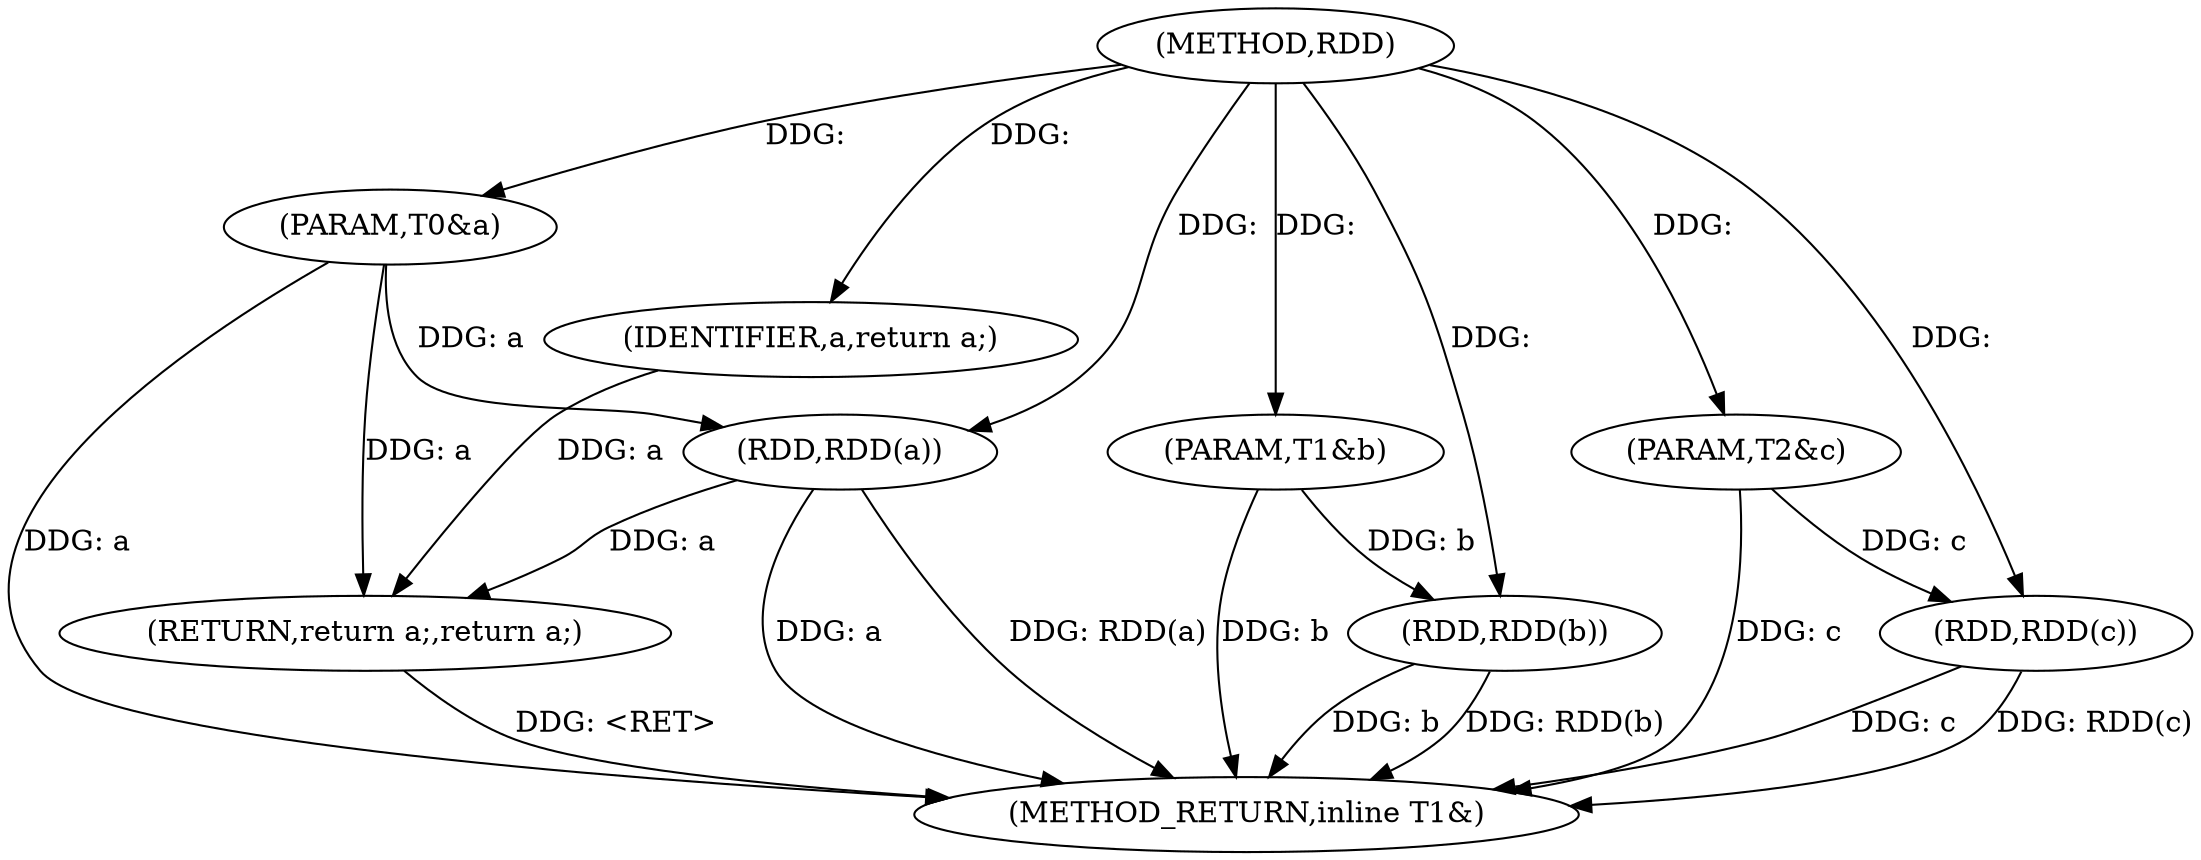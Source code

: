 digraph "RDD" {  
"1000823" [label = "(METHOD,RDD)" ]
"1000838" [label = "(METHOD_RETURN,inline T1&)" ]
"1000824" [label = "(PARAM,T0&a)" ]
"1000825" [label = "(PARAM,T1&b)" ]
"1000826" [label = "(PARAM,T2&c)" ]
"1000836" [label = "(RETURN,return a;,return a;)" ]
"1000829" [label = "(RDD,RDD(a))" ]
"1000837" [label = "(IDENTIFIER,a,return a;)" ]
"1000832" [label = "(RDD,RDD(b))" ]
"1000834" [label = "(RDD,RDD(c))" ]
  "1000824" -> "1000838"  [ label = "DDG: a"] 
  "1000825" -> "1000838"  [ label = "DDG: b"] 
  "1000826" -> "1000838"  [ label = "DDG: c"] 
  "1000829" -> "1000838"  [ label = "DDG: a"] 
  "1000829" -> "1000838"  [ label = "DDG: RDD(a)"] 
  "1000832" -> "1000838"  [ label = "DDG: b"] 
  "1000832" -> "1000838"  [ label = "DDG: RDD(b)"] 
  "1000834" -> "1000838"  [ label = "DDG: c"] 
  "1000834" -> "1000838"  [ label = "DDG: RDD(c)"] 
  "1000836" -> "1000838"  [ label = "DDG: <RET>"] 
  "1000823" -> "1000824"  [ label = "DDG: "] 
  "1000823" -> "1000825"  [ label = "DDG: "] 
  "1000823" -> "1000826"  [ label = "DDG: "] 
  "1000837" -> "1000836"  [ label = "DDG: a"] 
  "1000829" -> "1000836"  [ label = "DDG: a"] 
  "1000824" -> "1000836"  [ label = "DDG: a"] 
  "1000823" -> "1000837"  [ label = "DDG: "] 
  "1000824" -> "1000829"  [ label = "DDG: a"] 
  "1000823" -> "1000829"  [ label = "DDG: "] 
  "1000825" -> "1000832"  [ label = "DDG: b"] 
  "1000823" -> "1000832"  [ label = "DDG: "] 
  "1000826" -> "1000834"  [ label = "DDG: c"] 
  "1000823" -> "1000834"  [ label = "DDG: "] 
}
